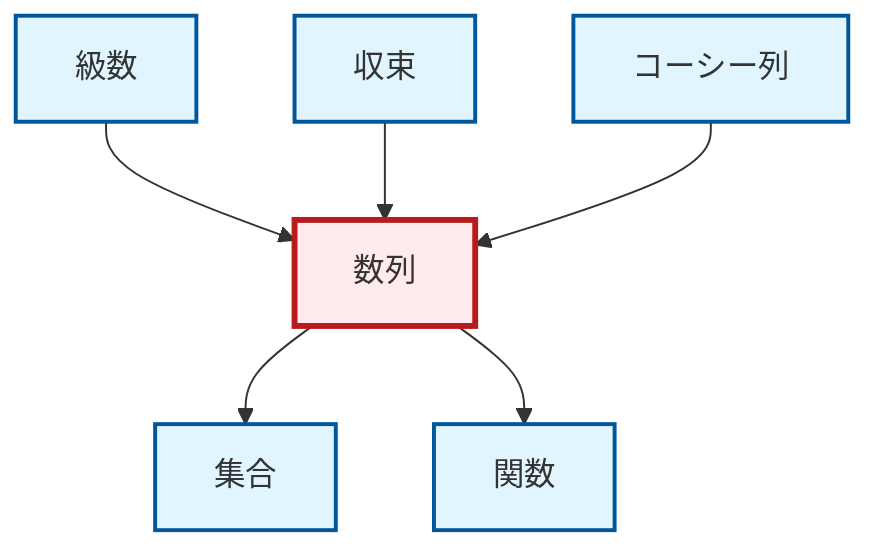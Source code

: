 graph TD
    classDef definition fill:#e1f5fe,stroke:#01579b,stroke-width:2px
    classDef theorem fill:#f3e5f5,stroke:#4a148c,stroke-width:2px
    classDef axiom fill:#fff3e0,stroke:#e65100,stroke-width:2px
    classDef example fill:#e8f5e9,stroke:#1b5e20,stroke-width:2px
    classDef current fill:#ffebee,stroke:#b71c1c,stroke-width:3px
    def-series["級数"]:::definition
    def-function["関数"]:::definition
    def-sequence["数列"]:::definition
    def-convergence["収束"]:::definition
    def-cauchy-sequence["コーシー列"]:::definition
    def-set["集合"]:::definition
    def-series --> def-sequence
    def-sequence --> def-set
    def-convergence --> def-sequence
    def-cauchy-sequence --> def-sequence
    def-sequence --> def-function
    class def-sequence current